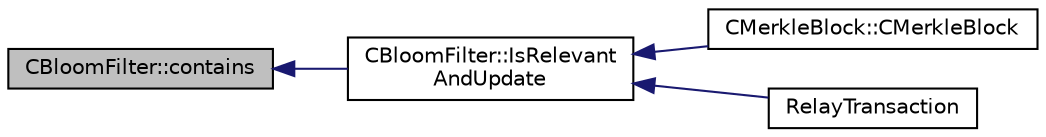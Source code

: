 digraph "CBloomFilter::contains"
{
  edge [fontname="Helvetica",fontsize="10",labelfontname="Helvetica",labelfontsize="10"];
  node [fontname="Helvetica",fontsize="10",shape=record];
  rankdir="LR";
  Node10 [label="CBloomFilter::contains",height=0.2,width=0.4,color="black", fillcolor="grey75", style="filled", fontcolor="black"];
  Node10 -> Node11 [dir="back",color="midnightblue",fontsize="10",style="solid",fontname="Helvetica"];
  Node11 [label="CBloomFilter::IsRelevant\lAndUpdate",height=0.2,width=0.4,color="black", fillcolor="white", style="filled",URL="$class_c_bloom_filter.html#aec420a9b66ab133090c2b4b8ed286f79",tooltip="Also adds any outputs which match the filter to the filter (to match their spending txes) ..."];
  Node11 -> Node12 [dir="back",color="midnightblue",fontsize="10",style="solid",fontname="Helvetica"];
  Node12 [label="CMerkleBlock::CMerkleBlock",height=0.2,width=0.4,color="black", fillcolor="white", style="filled",URL="$class_c_merkle_block.html#a5d08ce7034216ca25b0f9eab6bf8c389",tooltip="Create from a CBlock, filtering transactions according to filter Note that this will call IsRelevantA..."];
  Node11 -> Node13 [dir="back",color="midnightblue",fontsize="10",style="solid",fontname="Helvetica"];
  Node13 [label="RelayTransaction",height=0.2,width=0.4,color="black", fillcolor="white", style="filled",URL="$net_8h.html#a9b1fd21b29b86ead3587731eeaf7b42c"];
}
